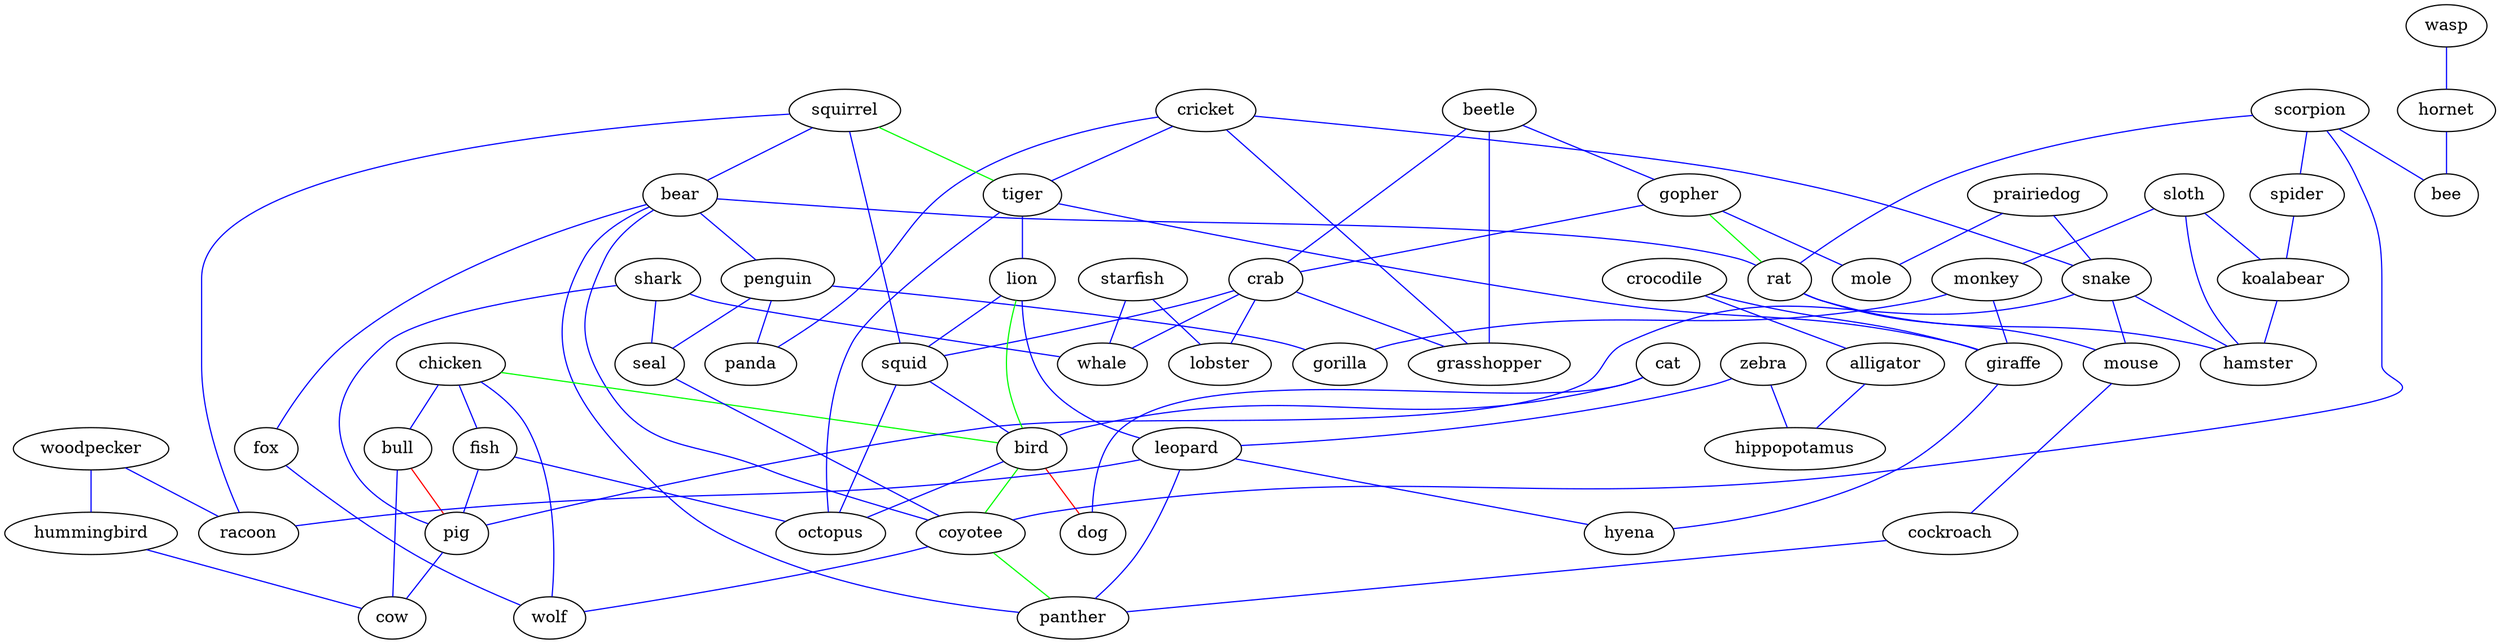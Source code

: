 strict graph { alligator -- hippopotamus [weight=1,color=blue]; bear -- coyotee [weight=1,color=blue]; bear -- fox [weight=1,color=blue]; bear -- panther [weight=1,color=blue]; bear -- penguin [weight=1,color=blue]; bear -- rat [weight=1,color=blue]; beetle -- crab [weight=1,color=blue]; beetle -- gopher [weight=1,color=blue]; beetle -- grasshopper [weight=1,color=blue]; bird -- octopus [weight=1,color=blue]; bull -- cow [weight=1,color=blue]; cat -- bird [weight=1,color=blue]; cat -- dog [weight=1,color=blue]; chicken -- bull [weight=1,color=blue]; chicken -- fish [weight=1,color=blue]; chicken -- wolf [weight=1,color=blue]; cockroach -- panther [weight=1,color=blue]; coyotee -- wolf [weight=1,color=blue]; crab -- grasshopper [weight=1,color=blue]; crab -- lobster [weight=1,color=blue]; crab -- squid [weight=1,color=blue]; crab -- whale [weight=1,color=blue]; cricket -- grasshopper [weight=1,color=blue]; cricket -- panda [weight=1,color=blue]; cricket -- snake [weight=1,color=blue]; cricket -- tiger [weight=1,color=blue]; crocodile -- alligator [weight=1,color=blue]; crocodile -- giraffe [weight=1,color=blue]; fish -- octopus [weight=1,color=blue]; fish -- pig [weight=1,color=blue]; fox -- wolf [weight=1,color=blue]; giraffe -- hyena [weight=1,color=blue]; gopher -- crab [weight=1,color=blue]; gopher -- mole [weight=1,color=blue]; hornet -- bee [weight=1,color=blue]; hummingbird -- cow [weight=1,color=blue]; koalabear -- hamster [weight=1,color=blue]; leopard -- hyena [weight=1,color=blue]; leopard -- panther [weight=1,color=blue]; leopard -- racoon [weight=1,color=blue]; lion -- leopard [weight=1,color=blue]; lion -- squid [weight=1,color=blue]; monkey -- giraffe [weight=1,color=blue]; monkey -- gorilla [weight=1,color=blue]; mouse -- cockroach [weight=1,color=blue]; penguin -- gorilla [weight=1,color=blue]; penguin -- panda [weight=1,color=blue]; penguin -- seal [weight=1,color=blue]; pig -- cow [weight=1,color=blue]; prairiedog -- mole [weight=1,color=blue]; prairiedog -- snake [weight=1,color=blue]; rat -- hamster [weight=1,color=blue]; rat -- mouse [weight=1,color=blue]; scorpion -- bee [weight=1,color=blue]; scorpion -- coyotee [weight=1,color=blue]; scorpion -- rat [weight=1,color=blue]; scorpion -- spider [weight=1,color=blue]; seal -- coyotee [weight=1,color=blue]; shark -- pig [weight=1,color=blue]; shark -- seal [weight=1,color=blue]; shark -- whale [weight=1,color=blue]; sloth -- hamster [weight=1,color=blue]; sloth -- koalabear [weight=1,color=blue]; sloth -- monkey [weight=1,color=blue]; snake -- hamster [weight=1,color=blue]; snake -- mouse [weight=1,color=blue]; snake -- pig [weight=1,color=blue]; spider -- koalabear [weight=1,color=blue]; squid -- bird [weight=1,color=blue]; squid -- octopus [weight=1,color=blue]; squirrel -- bear [weight=1,color=blue]; squirrel -- racoon [weight=1,color=blue]; squirrel -- squid [weight=1,color=blue]; starfish -- lobster [weight=1,color=blue]; starfish -- whale [weight=1,color=blue]; tiger -- giraffe [weight=1,color=blue]; tiger -- lion [weight=1,color=blue]; tiger -- octopus [weight=1,color=blue]; wasp -- hornet [weight=1,color=blue]; woodpecker -- hummingbird [weight=1,color=blue]; woodpecker -- racoon [weight=1,color=blue]; zebra -- hippopotamus [weight=1,color=blue]; zebra -- leopard [weight=1,color=blue]; bird -- dog [weight=1,color=red]; bull -- pig [weight=1,color=red]; bird -- coyotee [weight=1,color=green]; chicken -- bird [weight=1,color=green]; coyotee -- panther [weight=1,color=green]; gopher -- rat [weight=1,color=green]; lion -- bird [weight=1,color=green]; squirrel -- tiger [weight=1,color=green]; }
